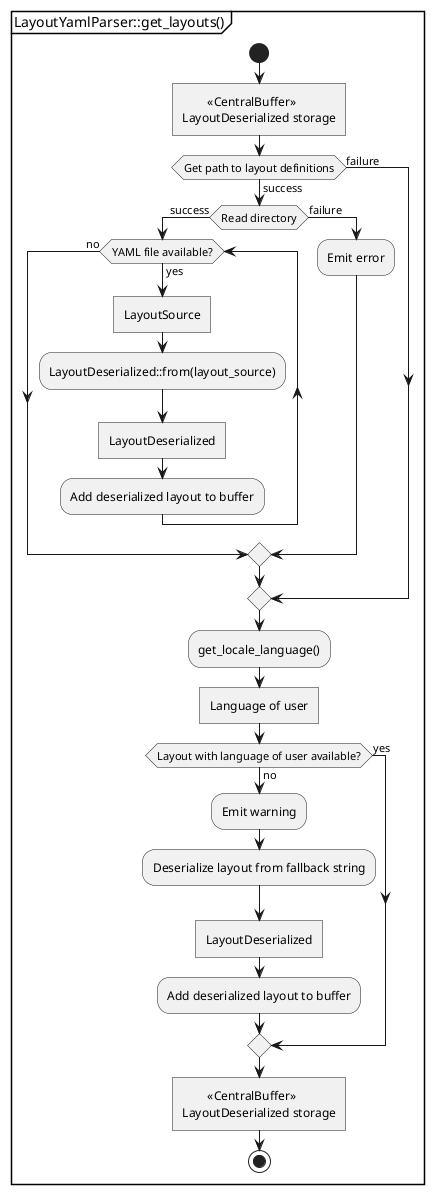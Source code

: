 @startuml layout_yaml_parser_get_layouts
partition "LayoutYamlParser::get_layouts()"{
    
    start

    :        <<CentralBuffer>>
    LayoutDeserialized storage]

    if (Get path to layout definitions) then (success)
        if (Read directory) then (success)
            while (YAML file available?) is (yes)
                :LayoutSource]
                :LayoutDeserialized::from(layout_source);
                :LayoutDeserialized]
                :Add deserialized layout to buffer;
            endwhile (no)
        else (failure)
            :Emit error;
        endif
    else (failure)
    endif

    :get_locale_language();
    :Language of user]
    if (Layout with language of user available?) then (yes)
    else (no)
        :Emit warning;
        :Deserialize layout from fallback string;
        :LayoutDeserialized]
        :Add deserialized layout to buffer;
    endif

    :        <<CentralBuffer>>
    LayoutDeserialized storage]

    stop
}
@enduml